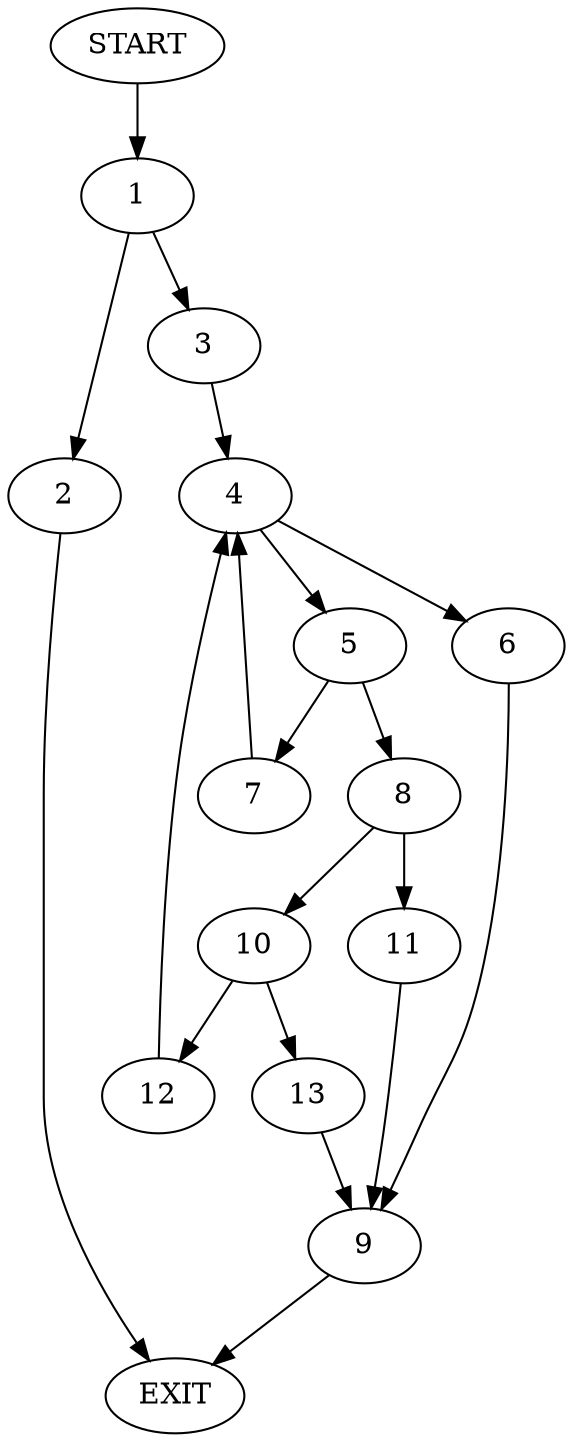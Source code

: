 digraph {
0 [label="START"]
14 [label="EXIT"]
0 -> 1
1 -> 2
1 -> 3
3 -> 4
2 -> 14
4 -> 5
4 -> 6
5 -> 7
5 -> 8
6 -> 9
9 -> 14
7 -> 4
8 -> 10
8 -> 11
10 -> 12
10 -> 13
11 -> 9
13 -> 9
12 -> 4
}
